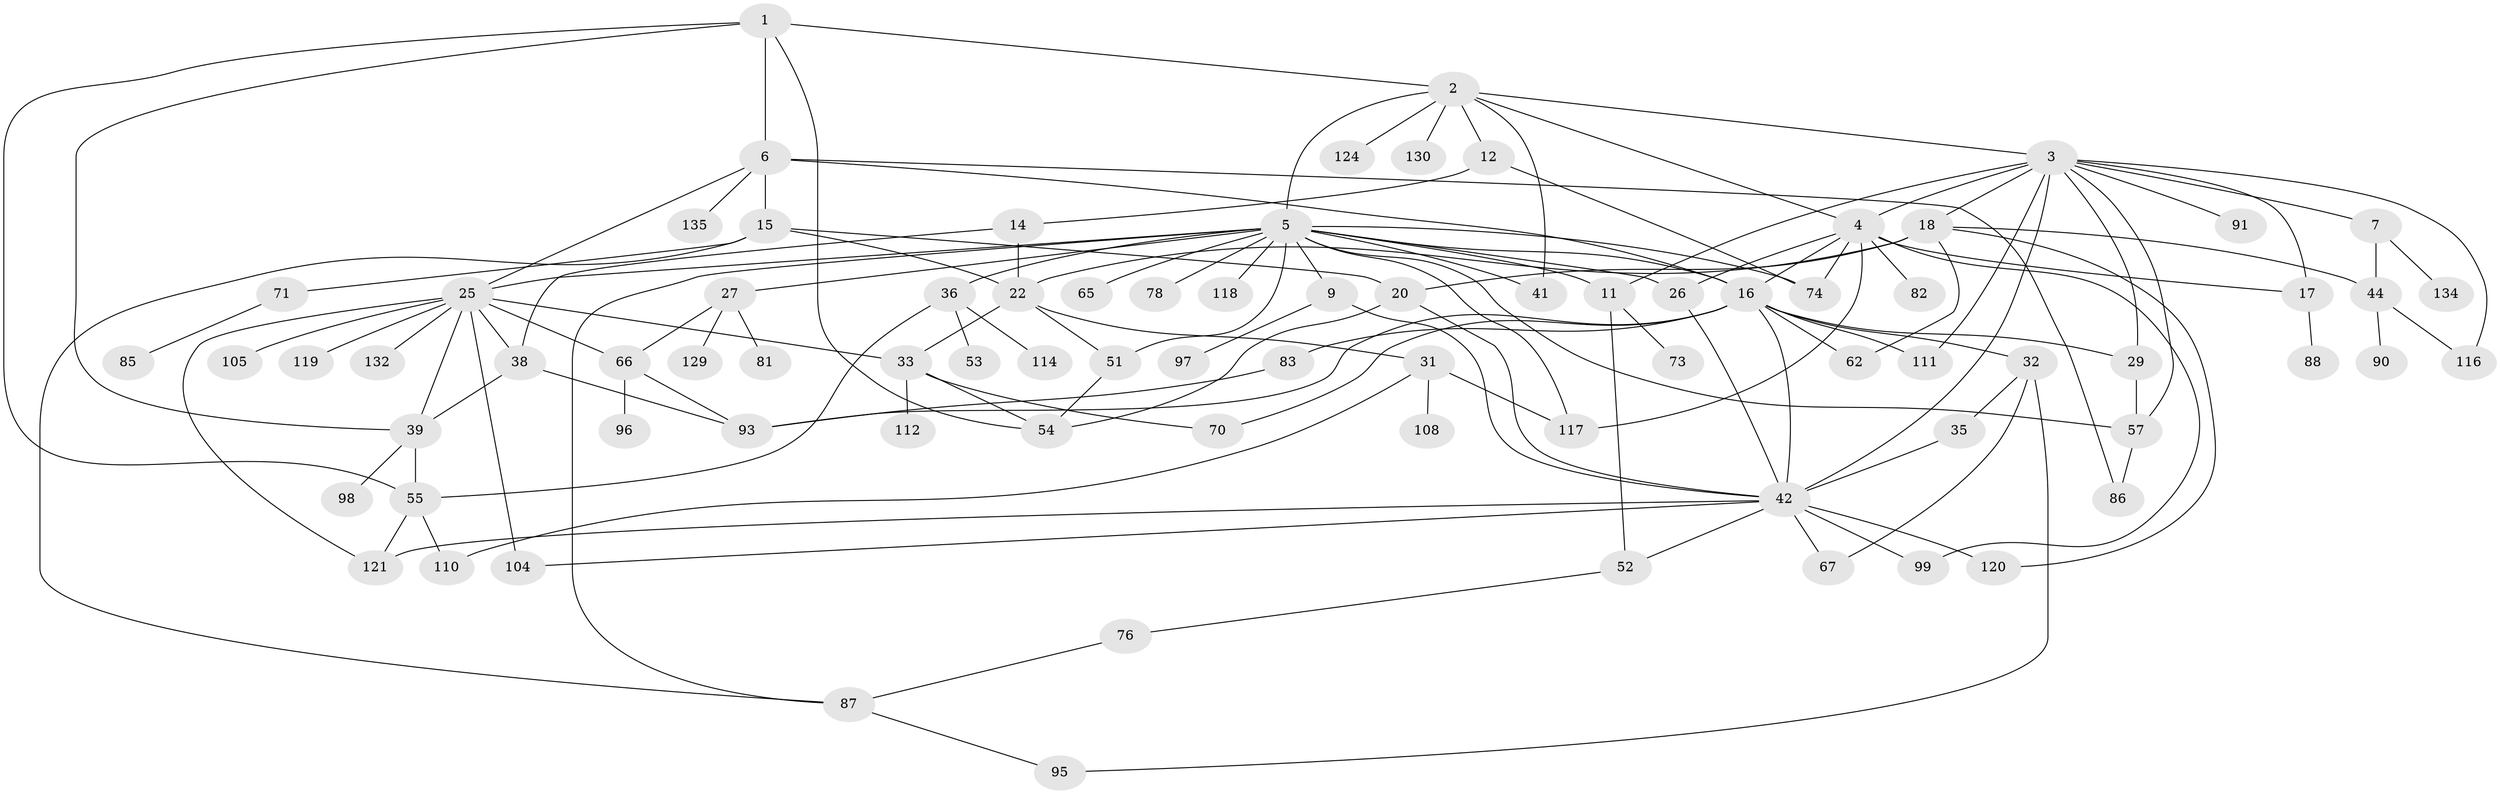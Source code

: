 // original degree distribution, {5: 0.08888888888888889, 8: 0.014814814814814815, 6: 0.037037037037037035, 7: 0.022222222222222223, 3: 0.2, 2: 0.21481481481481482, 4: 0.15555555555555556, 1: 0.26666666666666666}
// Generated by graph-tools (version 1.1) at 2025/16/03/04/25 18:16:54]
// undirected, 81 vertices, 134 edges
graph export_dot {
graph [start="1"]
  node [color=gray90,style=filled];
  1;
  2;
  3 [super="+10+40+69"];
  4 [super="+30+60+45"];
  5 [super="+63+50+8"];
  6;
  7;
  9 [super="+23"];
  11;
  12;
  14 [super="+131"];
  15 [super="+68"];
  16 [super="+21+34"];
  17;
  18;
  20;
  22 [super="+24"];
  25 [super="+28+113"];
  26 [super="+49"];
  27;
  29;
  31;
  32 [super="+58"];
  33 [super="+102"];
  35;
  36;
  38;
  39 [super="+43+84"];
  41;
  42 [super="+46"];
  44 [super="+115+92"];
  51 [super="+80+101"];
  52 [super="+103"];
  53;
  54 [super="+127"];
  55 [super="+56"];
  57 [super="+107"];
  62;
  65;
  66 [super="+89"];
  67;
  70;
  71;
  73;
  74 [super="+100"];
  76;
  78;
  81;
  82;
  83;
  85;
  86;
  87;
  88;
  90;
  91;
  93;
  95;
  96;
  97;
  98;
  99;
  104 [super="+109"];
  105;
  108;
  110;
  111;
  112;
  114;
  116;
  117;
  118;
  119;
  120;
  121;
  124;
  129;
  130;
  132;
  134;
  135;
  1 -- 2;
  1 -- 6;
  1 -- 55;
  1 -- 54;
  1 -- 39;
  2 -- 3;
  2 -- 4;
  2 -- 5;
  2 -- 12;
  2 -- 41;
  2 -- 124;
  2 -- 130;
  3 -- 7;
  3 -- 17;
  3 -- 18;
  3 -- 116;
  3 -- 57;
  3 -- 91;
  3 -- 11;
  3 -- 111;
  3 -- 42;
  3 -- 29;
  3 -- 4 [weight=2];
  4 -- 99 [weight=2];
  4 -- 74 [weight=2];
  4 -- 117;
  4 -- 16;
  4 -- 17;
  4 -- 26;
  4 -- 82;
  5 -- 16;
  5 -- 25;
  5 -- 36 [weight=2];
  5 -- 87;
  5 -- 57;
  5 -- 65;
  5 -- 117;
  5 -- 41;
  5 -- 11;
  5 -- 9;
  5 -- 74;
  5 -- 78;
  5 -- 118;
  5 -- 26;
  5 -- 27;
  5 -- 51;
  6 -- 15;
  6 -- 25;
  6 -- 86;
  6 -- 135;
  6 -- 16;
  7 -- 44;
  7 -- 134;
  9 -- 97;
  9 -- 42;
  11 -- 52;
  11 -- 73;
  12 -- 14;
  12 -- 74;
  14 -- 38;
  14 -- 22;
  15 -- 22;
  15 -- 71;
  15 -- 20;
  15 -- 87;
  16 -- 29;
  16 -- 32;
  16 -- 70;
  16 -- 111;
  16 -- 93;
  16 -- 62;
  16 -- 83;
  16 -- 42;
  17 -- 88;
  18 -- 20;
  18 -- 62;
  18 -- 120;
  18 -- 44;
  18 -- 22;
  20 -- 54;
  20 -- 42;
  22 -- 31;
  22 -- 51;
  22 -- 33;
  25 -- 33;
  25 -- 119;
  25 -- 39;
  25 -- 105;
  25 -- 66;
  25 -- 121;
  25 -- 132;
  25 -- 38;
  25 -- 104;
  26 -- 42;
  27 -- 66;
  27 -- 81;
  27 -- 129;
  29 -- 57;
  31 -- 108;
  31 -- 110;
  31 -- 117;
  32 -- 35;
  32 -- 67;
  32 -- 95;
  33 -- 70;
  33 -- 112;
  33 -- 54;
  35 -- 42;
  36 -- 53;
  36 -- 114;
  36 -- 55;
  38 -- 39;
  38 -- 93;
  39 -- 98;
  39 -- 55;
  42 -- 121;
  42 -- 52;
  42 -- 99;
  42 -- 67;
  42 -- 104;
  42 -- 120;
  44 -- 90;
  44 -- 116;
  51 -- 54;
  52 -- 76;
  55 -- 121;
  55 -- 110;
  57 -- 86;
  66 -- 96;
  66 -- 93;
  71 -- 85;
  76 -- 87;
  83 -- 93;
  87 -- 95;
}
